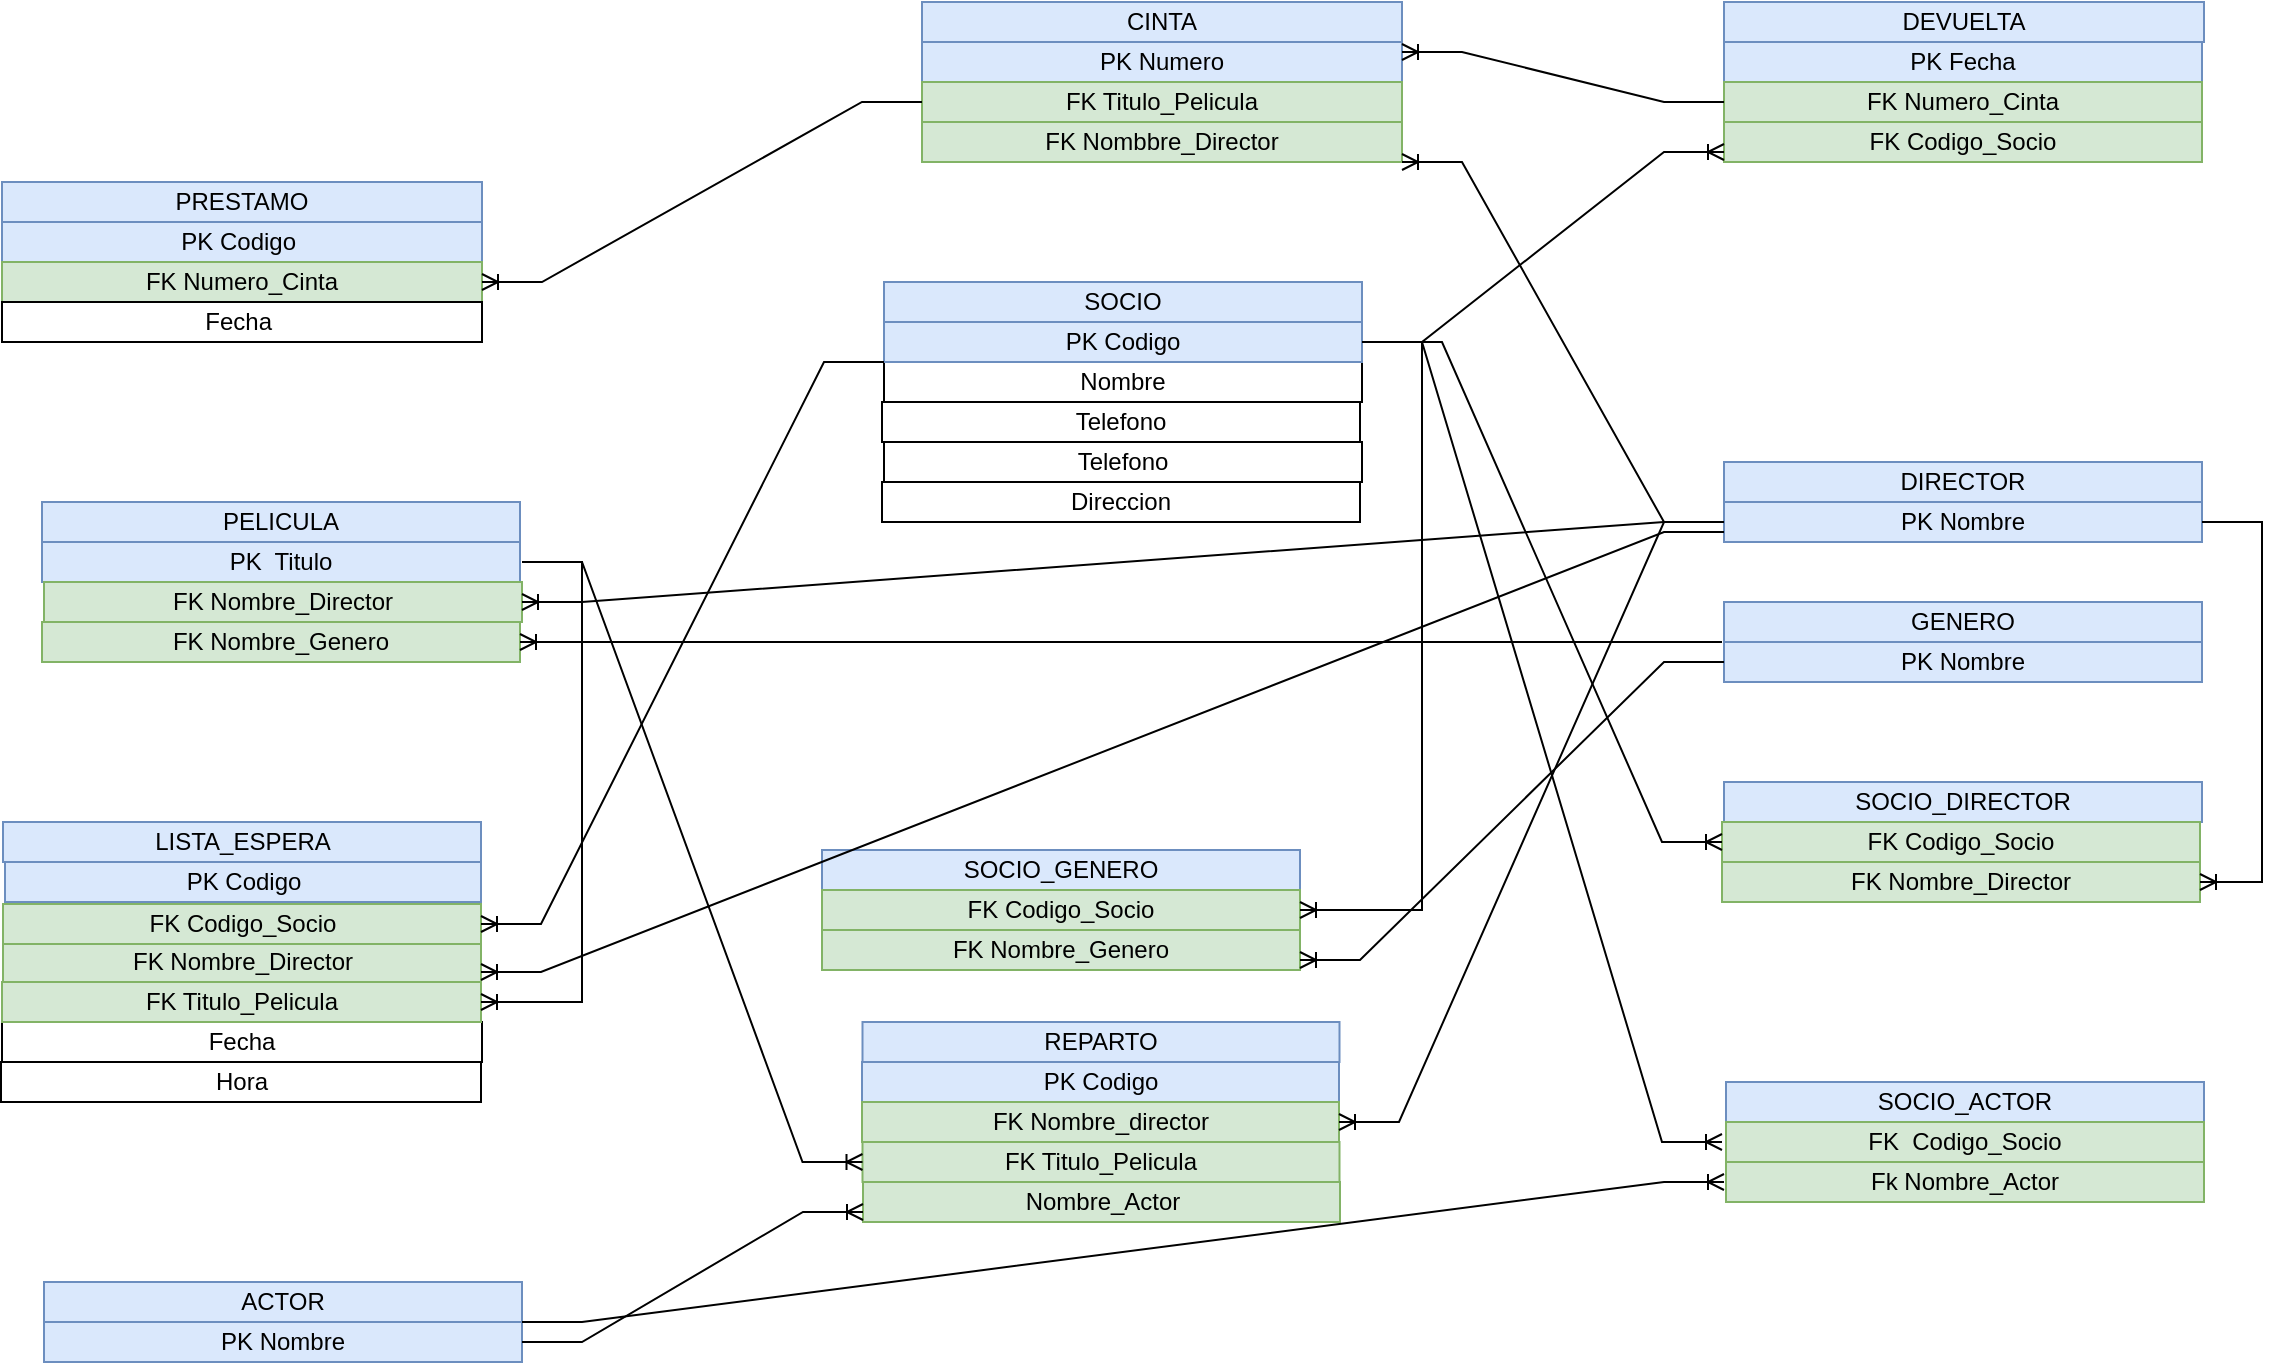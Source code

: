 <mxfile version="24.7.10">
  <diagram id="C5RBs43oDa-KdzZeNtuy" name="Page-1">
    <mxGraphModel dx="1878" dy="942" grid="1" gridSize="10" guides="1" tooltips="1" connect="1" arrows="1" fold="1" page="1" pageScale="1" pageWidth="827" pageHeight="1169" math="0" shadow="0">
      <root>
        <mxCell id="WIyWlLk6GJQsqaUBKTNV-0" />
        <mxCell id="WIyWlLk6GJQsqaUBKTNV-1" parent="WIyWlLk6GJQsqaUBKTNV-0" />
        <mxCell id="x5jtCAYJQrV8_BksYnEG-3" value="PRESTAMO" style="rounded=0;whiteSpace=wrap;html=1;movable=1;resizable=1;rotatable=1;deletable=1;editable=1;locked=0;connectable=1;fillColor=#dae8fc;strokeColor=#6c8ebf;" vertex="1" parent="WIyWlLk6GJQsqaUBKTNV-1">
          <mxGeometry x="60" y="220" width="240" height="20" as="geometry" />
        </mxCell>
        <mxCell id="x5jtCAYJQrV8_BksYnEG-4" value="PK Codigo&amp;nbsp;" style="rounded=0;whiteSpace=wrap;html=1;fillColor=#dae8fc;strokeColor=#6c8ebf;movable=1;resizable=1;rotatable=1;deletable=1;editable=1;locked=0;connectable=1;" vertex="1" parent="WIyWlLk6GJQsqaUBKTNV-1">
          <mxGeometry x="60" y="240" width="240" height="20" as="geometry" />
        </mxCell>
        <mxCell id="x5jtCAYJQrV8_BksYnEG-6" value="FK Numero_Cinta" style="rounded=0;whiteSpace=wrap;html=1;movable=1;resizable=1;rotatable=1;deletable=1;editable=1;locked=0;connectable=1;fillColor=#d5e8d4;strokeColor=#82b366;" vertex="1" parent="WIyWlLk6GJQsqaUBKTNV-1">
          <mxGeometry x="60" y="260" width="240" height="20" as="geometry" />
        </mxCell>
        <mxCell id="x5jtCAYJQrV8_BksYnEG-7" value="Fecha&amp;nbsp;" style="rounded=0;whiteSpace=wrap;html=1;movable=1;resizable=1;rotatable=1;deletable=1;editable=1;locked=0;connectable=1;" vertex="1" parent="WIyWlLk6GJQsqaUBKTNV-1">
          <mxGeometry x="60" y="280" width="240" height="20" as="geometry" />
        </mxCell>
        <mxCell id="x5jtCAYJQrV8_BksYnEG-9" value="CINTA" style="rounded=0;whiteSpace=wrap;html=1;fillColor=#dae8fc;strokeColor=#6c8ebf;" vertex="1" parent="WIyWlLk6GJQsqaUBKTNV-1">
          <mxGeometry x="520" y="130" width="240" height="20" as="geometry" />
        </mxCell>
        <mxCell id="x5jtCAYJQrV8_BksYnEG-10" value="PK Numero" style="rounded=0;whiteSpace=wrap;html=1;fillColor=#dae8fc;strokeColor=#6c8ebf;" vertex="1" parent="WIyWlLk6GJQsqaUBKTNV-1">
          <mxGeometry x="520" y="150" width="240" height="20" as="geometry" />
        </mxCell>
        <mxCell id="x5jtCAYJQrV8_BksYnEG-11" value="FK Titulo_Pelicula" style="rounded=0;whiteSpace=wrap;html=1;fillColor=#d5e8d4;strokeColor=#82b366;" vertex="1" parent="WIyWlLk6GJQsqaUBKTNV-1">
          <mxGeometry x="520" y="170" width="240" height="20" as="geometry" />
        </mxCell>
        <mxCell id="x5jtCAYJQrV8_BksYnEG-12" value="FK Nombbre_Director" style="rounded=0;whiteSpace=wrap;html=1;fillColor=#d5e8d4;strokeColor=#82b366;" vertex="1" parent="WIyWlLk6GJQsqaUBKTNV-1">
          <mxGeometry x="520" y="190" width="240" height="20" as="geometry" />
        </mxCell>
        <mxCell id="x5jtCAYJQrV8_BksYnEG-13" value="DEVUELTA" style="rounded=0;whiteSpace=wrap;html=1;fillColor=#dae8fc;strokeColor=#6c8ebf;" vertex="1" parent="WIyWlLk6GJQsqaUBKTNV-1">
          <mxGeometry x="921" y="130" width="240" height="20" as="geometry" />
        </mxCell>
        <mxCell id="x5jtCAYJQrV8_BksYnEG-14" value="PK Fecha" style="rounded=0;whiteSpace=wrap;html=1;fillColor=#dae8fc;strokeColor=#6c8ebf;" vertex="1" parent="WIyWlLk6GJQsqaUBKTNV-1">
          <mxGeometry x="921" y="150" width="239" height="20" as="geometry" />
        </mxCell>
        <mxCell id="x5jtCAYJQrV8_BksYnEG-15" value="FK Numero_Cinta&lt;span style=&quot;color: rgba(0, 0, 0, 0); font-family: monospace; font-size: 0px; text-align: start; text-wrap: nowrap;&quot;&gt;%3CmxGraphModel%3E%3Croot%3E%3CmxCell%20id%3D%220%22%2F%3E%3CmxCell%20id%3D%221%22%20parent%3D%220%22%2F%3E%3CmxCell%20id%3D%222%22%20value%3D%22%22%20style%3D%22rounded%3D0%3BwhiteSpace%3Dwrap%3Bhtml%3D1%3B%22%20vertex%3D%221%22%20parent%3D%221%22%3E%3CmxGeometry%20x%3D%22921%22%20y%3D%22170%22%20width%3D%22239%22%20height%3D%2220%22%20as%3D%22geometry%22%2F%3E%3C%2FmxCell%3E%3C%2Froot%3E%3C%2FmxGraphModel%3E&lt;/span&gt;" style="rounded=0;whiteSpace=wrap;html=1;fillColor=#d5e8d4;strokeColor=#82b366;" vertex="1" parent="WIyWlLk6GJQsqaUBKTNV-1">
          <mxGeometry x="921" y="170" width="239" height="20" as="geometry" />
        </mxCell>
        <mxCell id="x5jtCAYJQrV8_BksYnEG-17" value="FK Codigo_Socio" style="rounded=0;whiteSpace=wrap;html=1;fillColor=#d5e8d4;strokeColor=#82b366;" vertex="1" parent="WIyWlLk6GJQsqaUBKTNV-1">
          <mxGeometry x="921" y="190" width="239" height="20" as="geometry" />
        </mxCell>
        <mxCell id="x5jtCAYJQrV8_BksYnEG-18" value="PELICULA" style="rounded=0;whiteSpace=wrap;html=1;fillColor=#dae8fc;strokeColor=#6c8ebf;" vertex="1" parent="WIyWlLk6GJQsqaUBKTNV-1">
          <mxGeometry x="80" y="380" width="239" height="20" as="geometry" />
        </mxCell>
        <mxCell id="x5jtCAYJQrV8_BksYnEG-19" value="PK&amp;nbsp; Titulo" style="rounded=0;whiteSpace=wrap;html=1;fillColor=#dae8fc;strokeColor=#6c8ebf;" vertex="1" parent="WIyWlLk6GJQsqaUBKTNV-1">
          <mxGeometry x="80" y="400" width="239" height="20" as="geometry" />
        </mxCell>
        <mxCell id="x5jtCAYJQrV8_BksYnEG-20" value="FK Nombre_Genero" style="rounded=0;whiteSpace=wrap;html=1;fillColor=#d5e8d4;strokeColor=#82b366;" vertex="1" parent="WIyWlLk6GJQsqaUBKTNV-1">
          <mxGeometry x="80" y="440" width="239" height="20" as="geometry" />
        </mxCell>
        <mxCell id="x5jtCAYJQrV8_BksYnEG-21" value="FK Nombre_Director" style="rounded=0;whiteSpace=wrap;html=1;fillColor=#d5e8d4;strokeColor=#82b366;" vertex="1" parent="WIyWlLk6GJQsqaUBKTNV-1">
          <mxGeometry x="81" y="420" width="239" height="20" as="geometry" />
        </mxCell>
        <mxCell id="x5jtCAYJQrV8_BksYnEG-41" value="DIRECTOR" style="rounded=0;whiteSpace=wrap;html=1;fillColor=#dae8fc;strokeColor=#6c8ebf;" vertex="1" parent="WIyWlLk6GJQsqaUBKTNV-1">
          <mxGeometry x="921" y="360" width="239" height="20" as="geometry" />
        </mxCell>
        <mxCell id="x5jtCAYJQrV8_BksYnEG-43" value="PK Nombre" style="rounded=0;whiteSpace=wrap;html=1;fillColor=#dae8fc;strokeColor=#6c8ebf;" vertex="1" parent="WIyWlLk6GJQsqaUBKTNV-1">
          <mxGeometry x="921" y="380" width="239" height="20" as="geometry" />
        </mxCell>
        <mxCell id="x5jtCAYJQrV8_BksYnEG-54" value="GENERO" style="rounded=0;whiteSpace=wrap;html=1;fillColor=#dae8fc;strokeColor=#6c8ebf;" vertex="1" parent="WIyWlLk6GJQsqaUBKTNV-1">
          <mxGeometry x="921" y="430" width="239" height="20" as="geometry" />
        </mxCell>
        <mxCell id="x5jtCAYJQrV8_BksYnEG-56" value="PK Nombre" style="rounded=0;whiteSpace=wrap;html=1;fillColor=#dae8fc;strokeColor=#6c8ebf;" vertex="1" parent="WIyWlLk6GJQsqaUBKTNV-1">
          <mxGeometry x="921" y="450" width="239" height="20" as="geometry" />
        </mxCell>
        <mxCell id="x5jtCAYJQrV8_BksYnEG-58" value="SOCIO" style="rounded=0;whiteSpace=wrap;html=1;fillColor=#dae8fc;strokeColor=#6c8ebf;" vertex="1" parent="WIyWlLk6GJQsqaUBKTNV-1">
          <mxGeometry x="501" y="270" width="239" height="20" as="geometry" />
        </mxCell>
        <mxCell id="x5jtCAYJQrV8_BksYnEG-59" value="Nombre" style="rounded=0;whiteSpace=wrap;html=1;" vertex="1" parent="WIyWlLk6GJQsqaUBKTNV-1">
          <mxGeometry x="501" y="310" width="239" height="20" as="geometry" />
        </mxCell>
        <mxCell id="x5jtCAYJQrV8_BksYnEG-60" value="PK Codigo" style="rounded=0;whiteSpace=wrap;html=1;fillColor=#dae8fc;strokeColor=#6c8ebf;" vertex="1" parent="WIyWlLk6GJQsqaUBKTNV-1">
          <mxGeometry x="501" y="290" width="239" height="20" as="geometry" />
        </mxCell>
        <mxCell id="x5jtCAYJQrV8_BksYnEG-61" value="Direccion" style="rounded=0;whiteSpace=wrap;html=1;" vertex="1" parent="WIyWlLk6GJQsqaUBKTNV-1">
          <mxGeometry x="500" y="370" width="239" height="20" as="geometry" />
        </mxCell>
        <mxCell id="x5jtCAYJQrV8_BksYnEG-62" value="SOCIO_GENERO" style="rounded=0;whiteSpace=wrap;html=1;fillColor=#dae8fc;strokeColor=#6c8ebf;" vertex="1" parent="WIyWlLk6GJQsqaUBKTNV-1">
          <mxGeometry x="470" y="554" width="239" height="20" as="geometry" />
        </mxCell>
        <mxCell id="x5jtCAYJQrV8_BksYnEG-63" value="FK Nombre_Genero" style="rounded=0;whiteSpace=wrap;html=1;fillColor=#d5e8d4;strokeColor=#82b366;" vertex="1" parent="WIyWlLk6GJQsqaUBKTNV-1">
          <mxGeometry x="470" y="594" width="239" height="20" as="geometry" />
        </mxCell>
        <mxCell id="x5jtCAYJQrV8_BksYnEG-64" value="FK Codigo_Socio" style="rounded=0;whiteSpace=wrap;html=1;fillColor=#d5e8d4;strokeColor=#82b366;" vertex="1" parent="WIyWlLk6GJQsqaUBKTNV-1">
          <mxGeometry x="470" y="574" width="239" height="20" as="geometry" />
        </mxCell>
        <mxCell id="x5jtCAYJQrV8_BksYnEG-66" value="SOCIO_DIRECTOR" style="rounded=0;whiteSpace=wrap;html=1;fillColor=#dae8fc;strokeColor=#6c8ebf;" vertex="1" parent="WIyWlLk6GJQsqaUBKTNV-1">
          <mxGeometry x="921" y="520" width="239" height="20" as="geometry" />
        </mxCell>
        <mxCell id="x5jtCAYJQrV8_BksYnEG-67" value="FK Nombre_Director" style="rounded=0;whiteSpace=wrap;html=1;fillColor=#d5e8d4;strokeColor=#82b366;" vertex="1" parent="WIyWlLk6GJQsqaUBKTNV-1">
          <mxGeometry x="920" y="560" width="239" height="20" as="geometry" />
        </mxCell>
        <mxCell id="x5jtCAYJQrV8_BksYnEG-68" value="FK Codigo_Socio" style="rounded=0;whiteSpace=wrap;html=1;fillColor=#d5e8d4;strokeColor=#82b366;" vertex="1" parent="WIyWlLk6GJQsqaUBKTNV-1">
          <mxGeometry x="920" y="540" width="239" height="20" as="geometry" />
        </mxCell>
        <mxCell id="x5jtCAYJQrV8_BksYnEG-70" value="ACTOR" style="rounded=0;whiteSpace=wrap;html=1;fillColor=#dae8fc;strokeColor=#6c8ebf;" vertex="1" parent="WIyWlLk6GJQsqaUBKTNV-1">
          <mxGeometry x="81" y="770" width="239" height="20" as="geometry" />
        </mxCell>
        <mxCell id="x5jtCAYJQrV8_BksYnEG-72" value="PK Nombre" style="rounded=0;whiteSpace=wrap;html=1;fillColor=#dae8fc;strokeColor=#6c8ebf;" vertex="1" parent="WIyWlLk6GJQsqaUBKTNV-1">
          <mxGeometry x="81" y="790" width="239" height="20" as="geometry" />
        </mxCell>
        <mxCell id="x5jtCAYJQrV8_BksYnEG-74" value="SOCIO_ACTOR" style="rounded=0;whiteSpace=wrap;html=1;fillColor=#dae8fc;strokeColor=#6c8ebf;" vertex="1" parent="WIyWlLk6GJQsqaUBKTNV-1">
          <mxGeometry x="922" y="670" width="239" height="20" as="geometry" />
        </mxCell>
        <mxCell id="x5jtCAYJQrV8_BksYnEG-75" value="Fk Nombre_Actor" style="rounded=0;whiteSpace=wrap;html=1;fillColor=#d5e8d4;strokeColor=#82b366;" vertex="1" parent="WIyWlLk6GJQsqaUBKTNV-1">
          <mxGeometry x="922" y="710" width="239" height="20" as="geometry" />
        </mxCell>
        <mxCell id="x5jtCAYJQrV8_BksYnEG-76" value="FK&amp;nbsp; Codigo_Socio" style="rounded=0;whiteSpace=wrap;html=1;fillColor=#d5e8d4;strokeColor=#82b366;" vertex="1" parent="WIyWlLk6GJQsqaUBKTNV-1">
          <mxGeometry x="922" y="690" width="239" height="20" as="geometry" />
        </mxCell>
        <mxCell id="x5jtCAYJQrV8_BksYnEG-79" value="Telefono" style="rounded=0;whiteSpace=wrap;html=1;" vertex="1" parent="WIyWlLk6GJQsqaUBKTNV-1">
          <mxGeometry x="501" y="350" width="239" height="20" as="geometry" />
        </mxCell>
        <mxCell id="x5jtCAYJQrV8_BksYnEG-84" value="REPARTO" style="rounded=0;whiteSpace=wrap;html=1;fillColor=#dae8fc;strokeColor=#6c8ebf;" vertex="1" parent="WIyWlLk6GJQsqaUBKTNV-1">
          <mxGeometry x="490.25" y="640" width="238.5" height="20" as="geometry" />
        </mxCell>
        <mxCell id="x5jtCAYJQrV8_BksYnEG-85" value="PK Codigo" style="rounded=0;whiteSpace=wrap;html=1;fillColor=#dae8fc;strokeColor=#6c8ebf;" vertex="1" parent="WIyWlLk6GJQsqaUBKTNV-1">
          <mxGeometry x="490" y="660" width="238.5" height="20" as="geometry" />
        </mxCell>
        <mxCell id="x5jtCAYJQrV8_BksYnEG-86" value="FK Nombre_director" style="rounded=0;whiteSpace=wrap;html=1;fillColor=#d5e8d4;strokeColor=#82b366;" vertex="1" parent="WIyWlLk6GJQsqaUBKTNV-1">
          <mxGeometry x="490" y="680" width="238.5" height="20" as="geometry" />
        </mxCell>
        <mxCell id="x5jtCAYJQrV8_BksYnEG-87" value="Nombre_Actor" style="rounded=0;whiteSpace=wrap;html=1;fillColor=#d5e8d4;strokeColor=#82b366;" vertex="1" parent="WIyWlLk6GJQsqaUBKTNV-1">
          <mxGeometry x="490.5" y="720" width="238.5" height="20" as="geometry" />
        </mxCell>
        <mxCell id="x5jtCAYJQrV8_BksYnEG-88" value="FK Titulo_Pelicula" style="rounded=0;whiteSpace=wrap;html=1;fillColor=#d5e8d4;strokeColor=#82b366;" vertex="1" parent="WIyWlLk6GJQsqaUBKTNV-1">
          <mxGeometry x="490.25" y="700" width="238.5" height="20" as="geometry" />
        </mxCell>
        <mxCell id="x5jtCAYJQrV8_BksYnEG-103" value="" style="edgeStyle=entityRelationEdgeStyle;fontSize=12;html=1;endArrow=ERoneToMany;rounded=0;entryX=1;entryY=1;entryDx=0;entryDy=0;exitX=0;exitY=0.5;exitDx=0;exitDy=0;" edge="1" parent="WIyWlLk6GJQsqaUBKTNV-1" source="x5jtCAYJQrV8_BksYnEG-43" target="x5jtCAYJQrV8_BksYnEG-12">
          <mxGeometry width="100" height="100" relative="1" as="geometry">
            <mxPoint x="650" y="177.5" as="sourcePoint" />
            <mxPoint x="813" y="362.5" as="targetPoint" />
            <Array as="points">
              <mxPoint x="812" y="337.5" />
            </Array>
          </mxGeometry>
        </mxCell>
        <mxCell id="x5jtCAYJQrV8_BksYnEG-105" value="" style="edgeStyle=entityRelationEdgeStyle;fontSize=12;html=1;endArrow=ERoneToMany;rounded=0;entryX=1;entryY=0.25;entryDx=0;entryDy=0;" edge="1" parent="WIyWlLk6GJQsqaUBKTNV-1" source="x5jtCAYJQrV8_BksYnEG-15" target="x5jtCAYJQrV8_BksYnEG-10">
          <mxGeometry width="100" height="100" relative="1" as="geometry">
            <mxPoint x="880" y="70" as="sourcePoint" />
            <mxPoint x="810" y="160" as="targetPoint" />
            <Array as="points">
              <mxPoint x="910" y="200" />
              <mxPoint x="900" y="170" />
              <mxPoint x="930" y="190" />
              <mxPoint x="822" y="170" />
            </Array>
          </mxGeometry>
        </mxCell>
        <mxCell id="x5jtCAYJQrV8_BksYnEG-106" value="" style="edgeStyle=entityRelationEdgeStyle;fontSize=12;html=1;endArrow=ERoneToMany;rounded=0;exitX=1;exitY=0.5;exitDx=0;exitDy=0;entryX=0;entryY=0.75;entryDx=0;entryDy=0;" edge="1" parent="WIyWlLk6GJQsqaUBKTNV-1" source="x5jtCAYJQrV8_BksYnEG-60" target="x5jtCAYJQrV8_BksYnEG-17">
          <mxGeometry width="100" height="100" relative="1" as="geometry">
            <mxPoint x="1340" y="230" as="sourcePoint" />
            <mxPoint x="1150" y="220" as="targetPoint" />
            <Array as="points">
              <mxPoint x="1320" y="220" />
              <mxPoint x="2002" y="-27.5" />
              <mxPoint x="2012" y="30" />
              <mxPoint x="982" y="510" />
              <mxPoint x="991" y="510" />
              <mxPoint x="1942" y="32.5" />
              <mxPoint x="1643" y="-37" />
              <mxPoint x="1983" y="-37.5" />
              <mxPoint x="1502" y="240" />
              <mxPoint x="1532" y="242.5" />
              <mxPoint x="1943" y="140" />
              <mxPoint x="1923" y="42.5" />
              <mxPoint x="1927" y="-20" />
              <mxPoint x="1853" y="45" />
              <mxPoint x="1033" y="370" />
              <mxPoint x="1333" y="362.5" />
              <mxPoint x="1927" y="-20" />
              <mxPoint x="1824" y="-34" />
            </Array>
          </mxGeometry>
        </mxCell>
        <mxCell id="x5jtCAYJQrV8_BksYnEG-110" value="Hora" style="rounded=0;whiteSpace=wrap;html=1;" vertex="1" parent="WIyWlLk6GJQsqaUBKTNV-1">
          <mxGeometry x="59.5" y="660" width="240" height="20" as="geometry" />
        </mxCell>
        <mxCell id="x5jtCAYJQrV8_BksYnEG-111" value="Fecha" style="rounded=0;whiteSpace=wrap;html=1;" vertex="1" parent="WIyWlLk6GJQsqaUBKTNV-1">
          <mxGeometry x="60" y="640" width="240" height="20" as="geometry" />
        </mxCell>
        <mxCell id="x5jtCAYJQrV8_BksYnEG-112" value="FK Titulo_Pelicula" style="rounded=0;whiteSpace=wrap;html=1;fillColor=#d5e8d4;strokeColor=#82b366;" vertex="1" parent="WIyWlLk6GJQsqaUBKTNV-1">
          <mxGeometry x="60" y="620" width="239.5" height="20" as="geometry" />
        </mxCell>
        <mxCell id="x5jtCAYJQrV8_BksYnEG-113" value="FK Nombre_Director" style="rounded=0;whiteSpace=wrap;html=1;fillColor=#d5e8d4;strokeColor=#82b366;" vertex="1" parent="WIyWlLk6GJQsqaUBKTNV-1">
          <mxGeometry x="60.5" y="600" width="239" height="20" as="geometry" />
        </mxCell>
        <mxCell id="x5jtCAYJQrV8_BksYnEG-114" value="FK Codigo_Socio" style="rounded=0;whiteSpace=wrap;html=1;fillColor=#d5e8d4;strokeColor=#82b366;" vertex="1" parent="WIyWlLk6GJQsqaUBKTNV-1">
          <mxGeometry x="60.5" y="581" width="239" height="20" as="geometry" />
        </mxCell>
        <mxCell id="x5jtCAYJQrV8_BksYnEG-115" value="PK Codigo" style="rounded=0;whiteSpace=wrap;html=1;fillColor=#dae8fc;strokeColor=#6c8ebf;" vertex="1" parent="WIyWlLk6GJQsqaUBKTNV-1">
          <mxGeometry x="61.5" y="560" width="238" height="20" as="geometry" />
        </mxCell>
        <mxCell id="x5jtCAYJQrV8_BksYnEG-116" value="LISTA_ESPERA" style="rounded=0;whiteSpace=wrap;html=1;fillColor=#dae8fc;strokeColor=#6c8ebf;" vertex="1" parent="WIyWlLk6GJQsqaUBKTNV-1">
          <mxGeometry x="60.5" y="540" width="239" height="20" as="geometry" />
        </mxCell>
        <mxCell id="x5jtCAYJQrV8_BksYnEG-124" value="Telefono" style="rounded=0;whiteSpace=wrap;html=1;" vertex="1" parent="WIyWlLk6GJQsqaUBKTNV-1">
          <mxGeometry x="500" y="330" width="239" height="20" as="geometry" />
        </mxCell>
        <mxCell id="x5jtCAYJQrV8_BksYnEG-125" value="" style="edgeStyle=entityRelationEdgeStyle;fontSize=12;html=1;endArrow=ERoneToMany;rounded=0;entryX=1;entryY=0.5;entryDx=0;entryDy=0;" edge="1" parent="WIyWlLk6GJQsqaUBKTNV-1" target="x5jtCAYJQrV8_BksYnEG-20">
          <mxGeometry width="100" height="100" relative="1" as="geometry">
            <mxPoint x="890" y="450" as="sourcePoint" />
            <mxPoint x="700" y="520" as="targetPoint" />
            <Array as="points">
              <mxPoint x="910" y="450" />
              <mxPoint x="791" y="395" />
              <mxPoint x="21" y="495" />
              <mxPoint x="311" y="485" />
              <mxPoint x="31" y="535" />
              <mxPoint x="-99" y="505" />
              <mxPoint x="-59" y="495" />
            </Array>
          </mxGeometry>
        </mxCell>
        <mxCell id="x5jtCAYJQrV8_BksYnEG-126" value="" style="edgeStyle=entityRelationEdgeStyle;fontSize=12;html=1;endArrow=ERoneToMany;rounded=0;entryX=1;entryY=0.75;entryDx=0;entryDy=0;exitX=0;exitY=0.5;exitDx=0;exitDy=0;" edge="1" parent="WIyWlLk6GJQsqaUBKTNV-1" source="x5jtCAYJQrV8_BksYnEG-56" target="x5jtCAYJQrV8_BksYnEG-63">
          <mxGeometry width="100" height="100" relative="1" as="geometry">
            <mxPoint x="1059" y="455" as="sourcePoint" />
            <mxPoint x="857" y="605" as="targetPoint" />
            <Array as="points">
              <mxPoint x="1048" y="525" />
            </Array>
          </mxGeometry>
        </mxCell>
        <mxCell id="x5jtCAYJQrV8_BksYnEG-128" value="" style="edgeStyle=entityRelationEdgeStyle;fontSize=12;html=1;endArrow=ERoneToMany;rounded=0;entryX=1;entryY=0.5;entryDx=0;entryDy=0;" edge="1" parent="WIyWlLk6GJQsqaUBKTNV-1" source="x5jtCAYJQrV8_BksYnEG-60" target="x5jtCAYJQrV8_BksYnEG-64">
          <mxGeometry width="100" height="100" relative="1" as="geometry">
            <mxPoint x="461" y="300" as="sourcePoint" />
            <mxPoint x="410" y="595" as="targetPoint" />
            <Array as="points">
              <mxPoint x="430" y="315" />
              <mxPoint x="400" y="395" />
              <mxPoint x="320" y="365" />
            </Array>
          </mxGeometry>
        </mxCell>
        <mxCell id="x5jtCAYJQrV8_BksYnEG-131" value="" style="edgeStyle=entityRelationEdgeStyle;fontSize=12;html=1;endArrow=ERoneToMany;rounded=0;entryX=1;entryY=0.5;entryDx=0;entryDy=0;exitX=0;exitY=0.5;exitDx=0;exitDy=0;" edge="1" parent="WIyWlLk6GJQsqaUBKTNV-1" source="x5jtCAYJQrV8_BksYnEG-43" target="x5jtCAYJQrV8_BksYnEG-21">
          <mxGeometry width="100" height="100" relative="1" as="geometry">
            <mxPoint x="420" y="410" as="sourcePoint" />
            <mxPoint x="520" y="160" as="targetPoint" />
            <Array as="points">
              <mxPoint x="880" y="399" />
              <mxPoint x="330" y="20" />
            </Array>
          </mxGeometry>
        </mxCell>
        <mxCell id="x5jtCAYJQrV8_BksYnEG-132" value="" style="edgeStyle=entityRelationEdgeStyle;fontSize=12;html=1;endArrow=ERoneToMany;rounded=0;entryX=1;entryY=0.5;entryDx=0;entryDy=0;exitX=0;exitY=0.5;exitDx=0;exitDy=0;" edge="1" parent="WIyWlLk6GJQsqaUBKTNV-1" source="x5jtCAYJQrV8_BksYnEG-11" target="x5jtCAYJQrV8_BksYnEG-6">
          <mxGeometry width="100" height="100" relative="1" as="geometry">
            <mxPoint x="480" y="185" as="sourcePoint" />
            <mxPoint x="260" y="270" as="targetPoint" />
            <Array as="points">
              <mxPoint x="440" y="225" />
            </Array>
          </mxGeometry>
        </mxCell>
        <mxCell id="x5jtCAYJQrV8_BksYnEG-133" value="" style="edgeStyle=entityRelationEdgeStyle;fontSize=12;html=1;endArrow=ERoneToMany;rounded=0;" edge="1" parent="WIyWlLk6GJQsqaUBKTNV-1">
          <mxGeometry width="100" height="100" relative="1" as="geometry">
            <mxPoint x="750" y="300" as="sourcePoint" />
            <mxPoint x="920" y="550" as="targetPoint" />
          </mxGeometry>
        </mxCell>
        <mxCell id="x5jtCAYJQrV8_BksYnEG-136" value="" style="edgeStyle=entityRelationEdgeStyle;fontSize=12;html=1;endArrow=ERoneToMany;rounded=0;exitX=0;exitY=1;exitDx=0;exitDy=0;" edge="1" parent="WIyWlLk6GJQsqaUBKTNV-1" source="x5jtCAYJQrV8_BksYnEG-60" target="x5jtCAYJQrV8_BksYnEG-114">
          <mxGeometry width="100" height="100" relative="1" as="geometry">
            <mxPoint x="360" y="680" as="sourcePoint" />
            <mxPoint x="460" y="580" as="targetPoint" />
          </mxGeometry>
        </mxCell>
        <mxCell id="x5jtCAYJQrV8_BksYnEG-139" value="" style="edgeStyle=entityRelationEdgeStyle;fontSize=12;html=1;endArrow=ERoneToMany;rounded=0;entryX=1;entryY=0.5;entryDx=0;entryDy=0;" edge="1" parent="WIyWlLk6GJQsqaUBKTNV-1" target="x5jtCAYJQrV8_BksYnEG-112">
          <mxGeometry width="100" height="100" relative="1" as="geometry">
            <mxPoint x="320" y="410" as="sourcePoint" />
            <mxPoint x="350" y="620" as="targetPoint" />
          </mxGeometry>
        </mxCell>
        <mxCell id="x5jtCAYJQrV8_BksYnEG-140" value="" style="edgeStyle=entityRelationEdgeStyle;fontSize=12;html=1;endArrow=ERoneToMany;rounded=0;entryX=1;entryY=0.75;entryDx=0;entryDy=0;exitX=0;exitY=0.75;exitDx=0;exitDy=0;" edge="1" parent="WIyWlLk6GJQsqaUBKTNV-1" source="x5jtCAYJQrV8_BksYnEG-43" target="x5jtCAYJQrV8_BksYnEG-113">
          <mxGeometry width="100" height="100" relative="1" as="geometry">
            <mxPoint x="910" y="390" as="sourcePoint" />
            <mxPoint x="1020" y="290" as="targetPoint" />
          </mxGeometry>
        </mxCell>
        <mxCell id="x5jtCAYJQrV8_BksYnEG-141" value="" style="edgeStyle=entityRelationEdgeStyle;fontSize=12;html=1;endArrow=ERoneToMany;rounded=0;entryX=1;entryY=0.5;entryDx=0;entryDy=0;" edge="1" parent="WIyWlLk6GJQsqaUBKTNV-1" target="x5jtCAYJQrV8_BksYnEG-67">
          <mxGeometry width="100" height="100" relative="1" as="geometry">
            <mxPoint x="1160" y="390" as="sourcePoint" />
            <mxPoint x="1260" y="290" as="targetPoint" />
          </mxGeometry>
        </mxCell>
        <mxCell id="x5jtCAYJQrV8_BksYnEG-142" value="" style="edgeStyle=entityRelationEdgeStyle;fontSize=12;html=1;endArrow=ERoneToMany;rounded=0;exitX=0;exitY=0.5;exitDx=0;exitDy=0;" edge="1" parent="WIyWlLk6GJQsqaUBKTNV-1" source="x5jtCAYJQrV8_BksYnEG-43" target="x5jtCAYJQrV8_BksYnEG-86">
          <mxGeometry width="100" height="100" relative="1" as="geometry">
            <mxPoint x="800" y="700" as="sourcePoint" />
            <mxPoint x="900" y="600" as="targetPoint" />
            <Array as="points">
              <mxPoint x="740" y="650" />
            </Array>
          </mxGeometry>
        </mxCell>
        <mxCell id="x5jtCAYJQrV8_BksYnEG-143" value="" style="edgeStyle=entityRelationEdgeStyle;fontSize=12;html=1;endArrow=ERoneToMany;rounded=0;entryX=0;entryY=0.75;entryDx=0;entryDy=0;" edge="1" parent="WIyWlLk6GJQsqaUBKTNV-1" target="x5jtCAYJQrV8_BksYnEG-87">
          <mxGeometry width="100" height="100" relative="1" as="geometry">
            <mxPoint x="320" y="800" as="sourcePoint" />
            <mxPoint x="520" y="815" as="targetPoint" />
          </mxGeometry>
        </mxCell>
        <mxCell id="x5jtCAYJQrV8_BksYnEG-144" value="" style="edgeStyle=entityRelationEdgeStyle;fontSize=12;html=1;endArrow=ERoneToMany;rounded=0;entryX=0;entryY=0.5;entryDx=0;entryDy=0;" edge="1" parent="WIyWlLk6GJQsqaUBKTNV-1" target="x5jtCAYJQrV8_BksYnEG-88">
          <mxGeometry width="100" height="100" relative="1" as="geometry">
            <mxPoint x="320" y="410" as="sourcePoint" />
            <mxPoint x="520" y="790" as="targetPoint" />
          </mxGeometry>
        </mxCell>
        <mxCell id="x5jtCAYJQrV8_BksYnEG-148" value="" style="edgeStyle=entityRelationEdgeStyle;fontSize=12;html=1;endArrow=ERoneToMany;rounded=0;exitX=1;exitY=0.5;exitDx=0;exitDy=0;" edge="1" parent="WIyWlLk6GJQsqaUBKTNV-1" source="x5jtCAYJQrV8_BksYnEG-60">
          <mxGeometry width="100" height="100" relative="1" as="geometry">
            <mxPoint x="820" y="800" as="sourcePoint" />
            <mxPoint x="920" y="700" as="targetPoint" />
          </mxGeometry>
        </mxCell>
        <mxCell id="x5jtCAYJQrV8_BksYnEG-149" value="" style="edgeStyle=entityRelationEdgeStyle;fontSize=12;html=1;endArrow=ERoneToMany;rounded=0;exitX=1;exitY=0;exitDx=0;exitDy=0;" edge="1" parent="WIyWlLk6GJQsqaUBKTNV-1" source="x5jtCAYJQrV8_BksYnEG-72">
          <mxGeometry width="100" height="100" relative="1" as="geometry">
            <mxPoint x="821" y="820" as="sourcePoint" />
            <mxPoint x="921" y="720" as="targetPoint" />
          </mxGeometry>
        </mxCell>
      </root>
    </mxGraphModel>
  </diagram>
</mxfile>
